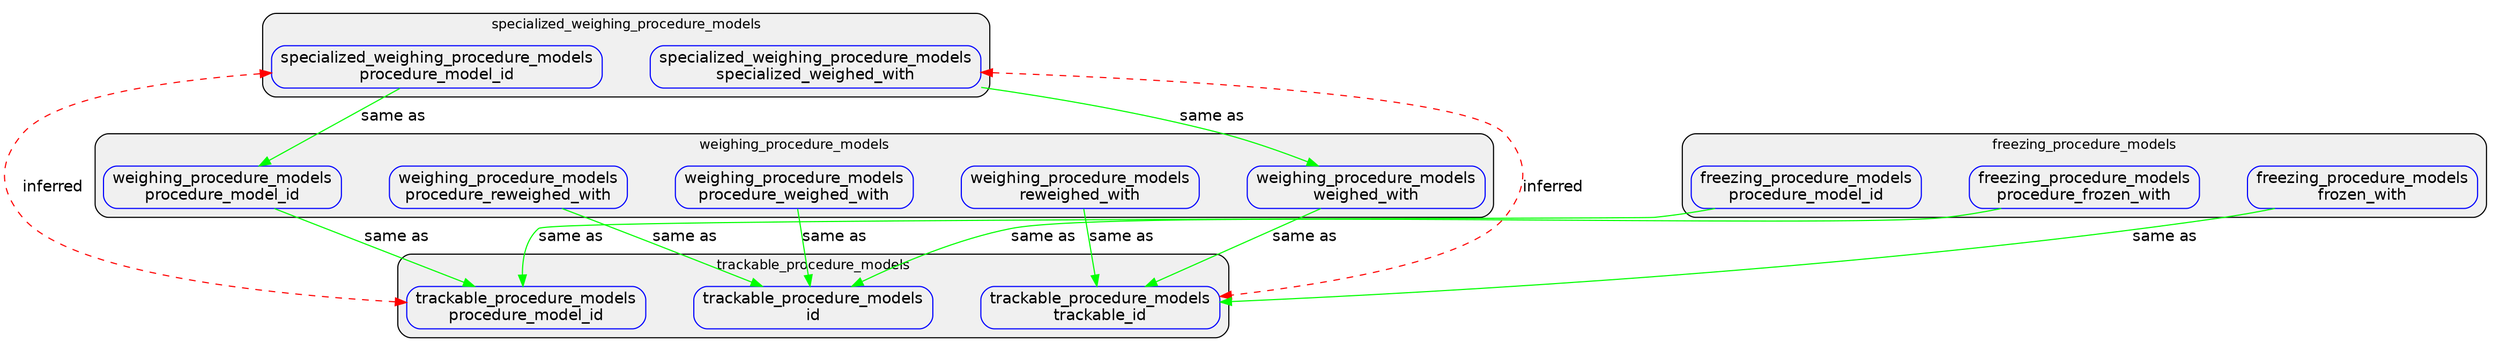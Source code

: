 digraph ColumnSameAsNetwork {
graph [
            fontname="Helvetica",
            fontsize=12,
            bgcolor=white,
            splines=true,
            nodesep=0.6,
            concentrate=true,
            compound=true,
        ];
node [shape=box, style=rounded, fontname="Helvetica"];
edge [fontname="Helvetica"];
subgraph cluster_trackable_procedure_models {
  C6 [color="blue", fillcolor="#ffffff", label="trackable_procedure_models\nid"];
  C7 [color="blue", fillcolor="#ffffff", label="trackable_procedure_models\nprocedure_model_id"];
  C8 [color="blue", fillcolor="#ffffff", label="trackable_procedure_models\ntrackable_id"];
  label="trackable_procedure_models";
  style="filled, rounded";
  fillcolor="#f0f0f0";
}
subgraph cluster_weighing_procedure_models {
  C11 [color="blue", fillcolor="#ffffff", label="weighing_procedure_models\nprocedure_model_id"];
  C12 [color="blue", fillcolor="#ffffff", label="weighing_procedure_models\nprocedure_reweighed_with"];
  C13 [color="blue", fillcolor="#ffffff", label="weighing_procedure_models\nprocedure_weighed_with"];
  C14 [color="blue", fillcolor="#ffffff", label="weighing_procedure_models\nreweighed_with"];
  C15 [color="blue", fillcolor="#ffffff", label="weighing_procedure_models\nweighed_with"];
  label="weighing_procedure_models";
  style="filled, rounded";
  fillcolor="#f0f0f0";
}
subgraph cluster_specialized_weighing_procedure_models {
  C4 [color="blue", fillcolor="#ffffff", label="specialized_weighing_procedure_models\nprocedure_model_id"];
  C5 [color="blue", fillcolor="#ffffff", label="specialized_weighing_procedure_models\nspecialized_weighed_with"];
  label="specialized_weighing_procedure_models";
  style="filled, rounded";
  fillcolor="#f0f0f0";
}
subgraph cluster_freezing_procedure_models {
  C0 [color="blue", fillcolor="#ffffff", label="freezing_procedure_models\nfrozen_with"];
  C1 [color="blue", fillcolor="#ffffff", label="freezing_procedure_models\nprocedure_frozen_with"];
  C2 [color="blue", fillcolor="#ffffff", label="freezing_procedure_models\nprocedure_model_id"];
  label="freezing_procedure_models";
  style="filled, rounded";
  fillcolor="#f0f0f0";
}
  C0 -> C8 [color="green", label="same as"];
  C1 -> C6 [color="green", label="same as"];
  C2 -> C7 [color="green", label="same as"];
  C4 -> C11 [color="green", label="same as"];
  C5 -> C15 [color="green", label="same as"];
  C11 -> C7 [color="green", label="same as"];
  C12 -> C6 [color="green", label="same as"];
  C13 -> C6 [color="green", label="same as"];
  C14 -> C8 [color="green", label="same as"];
  C15 -> C8 [color="green", label="same as"];
  C4 -> C7 [dir="both", color="red", label="inferred", style=dashed];
  C5 -> C8 [dir="both", color="red", label="inferred", style=dashed];
}
